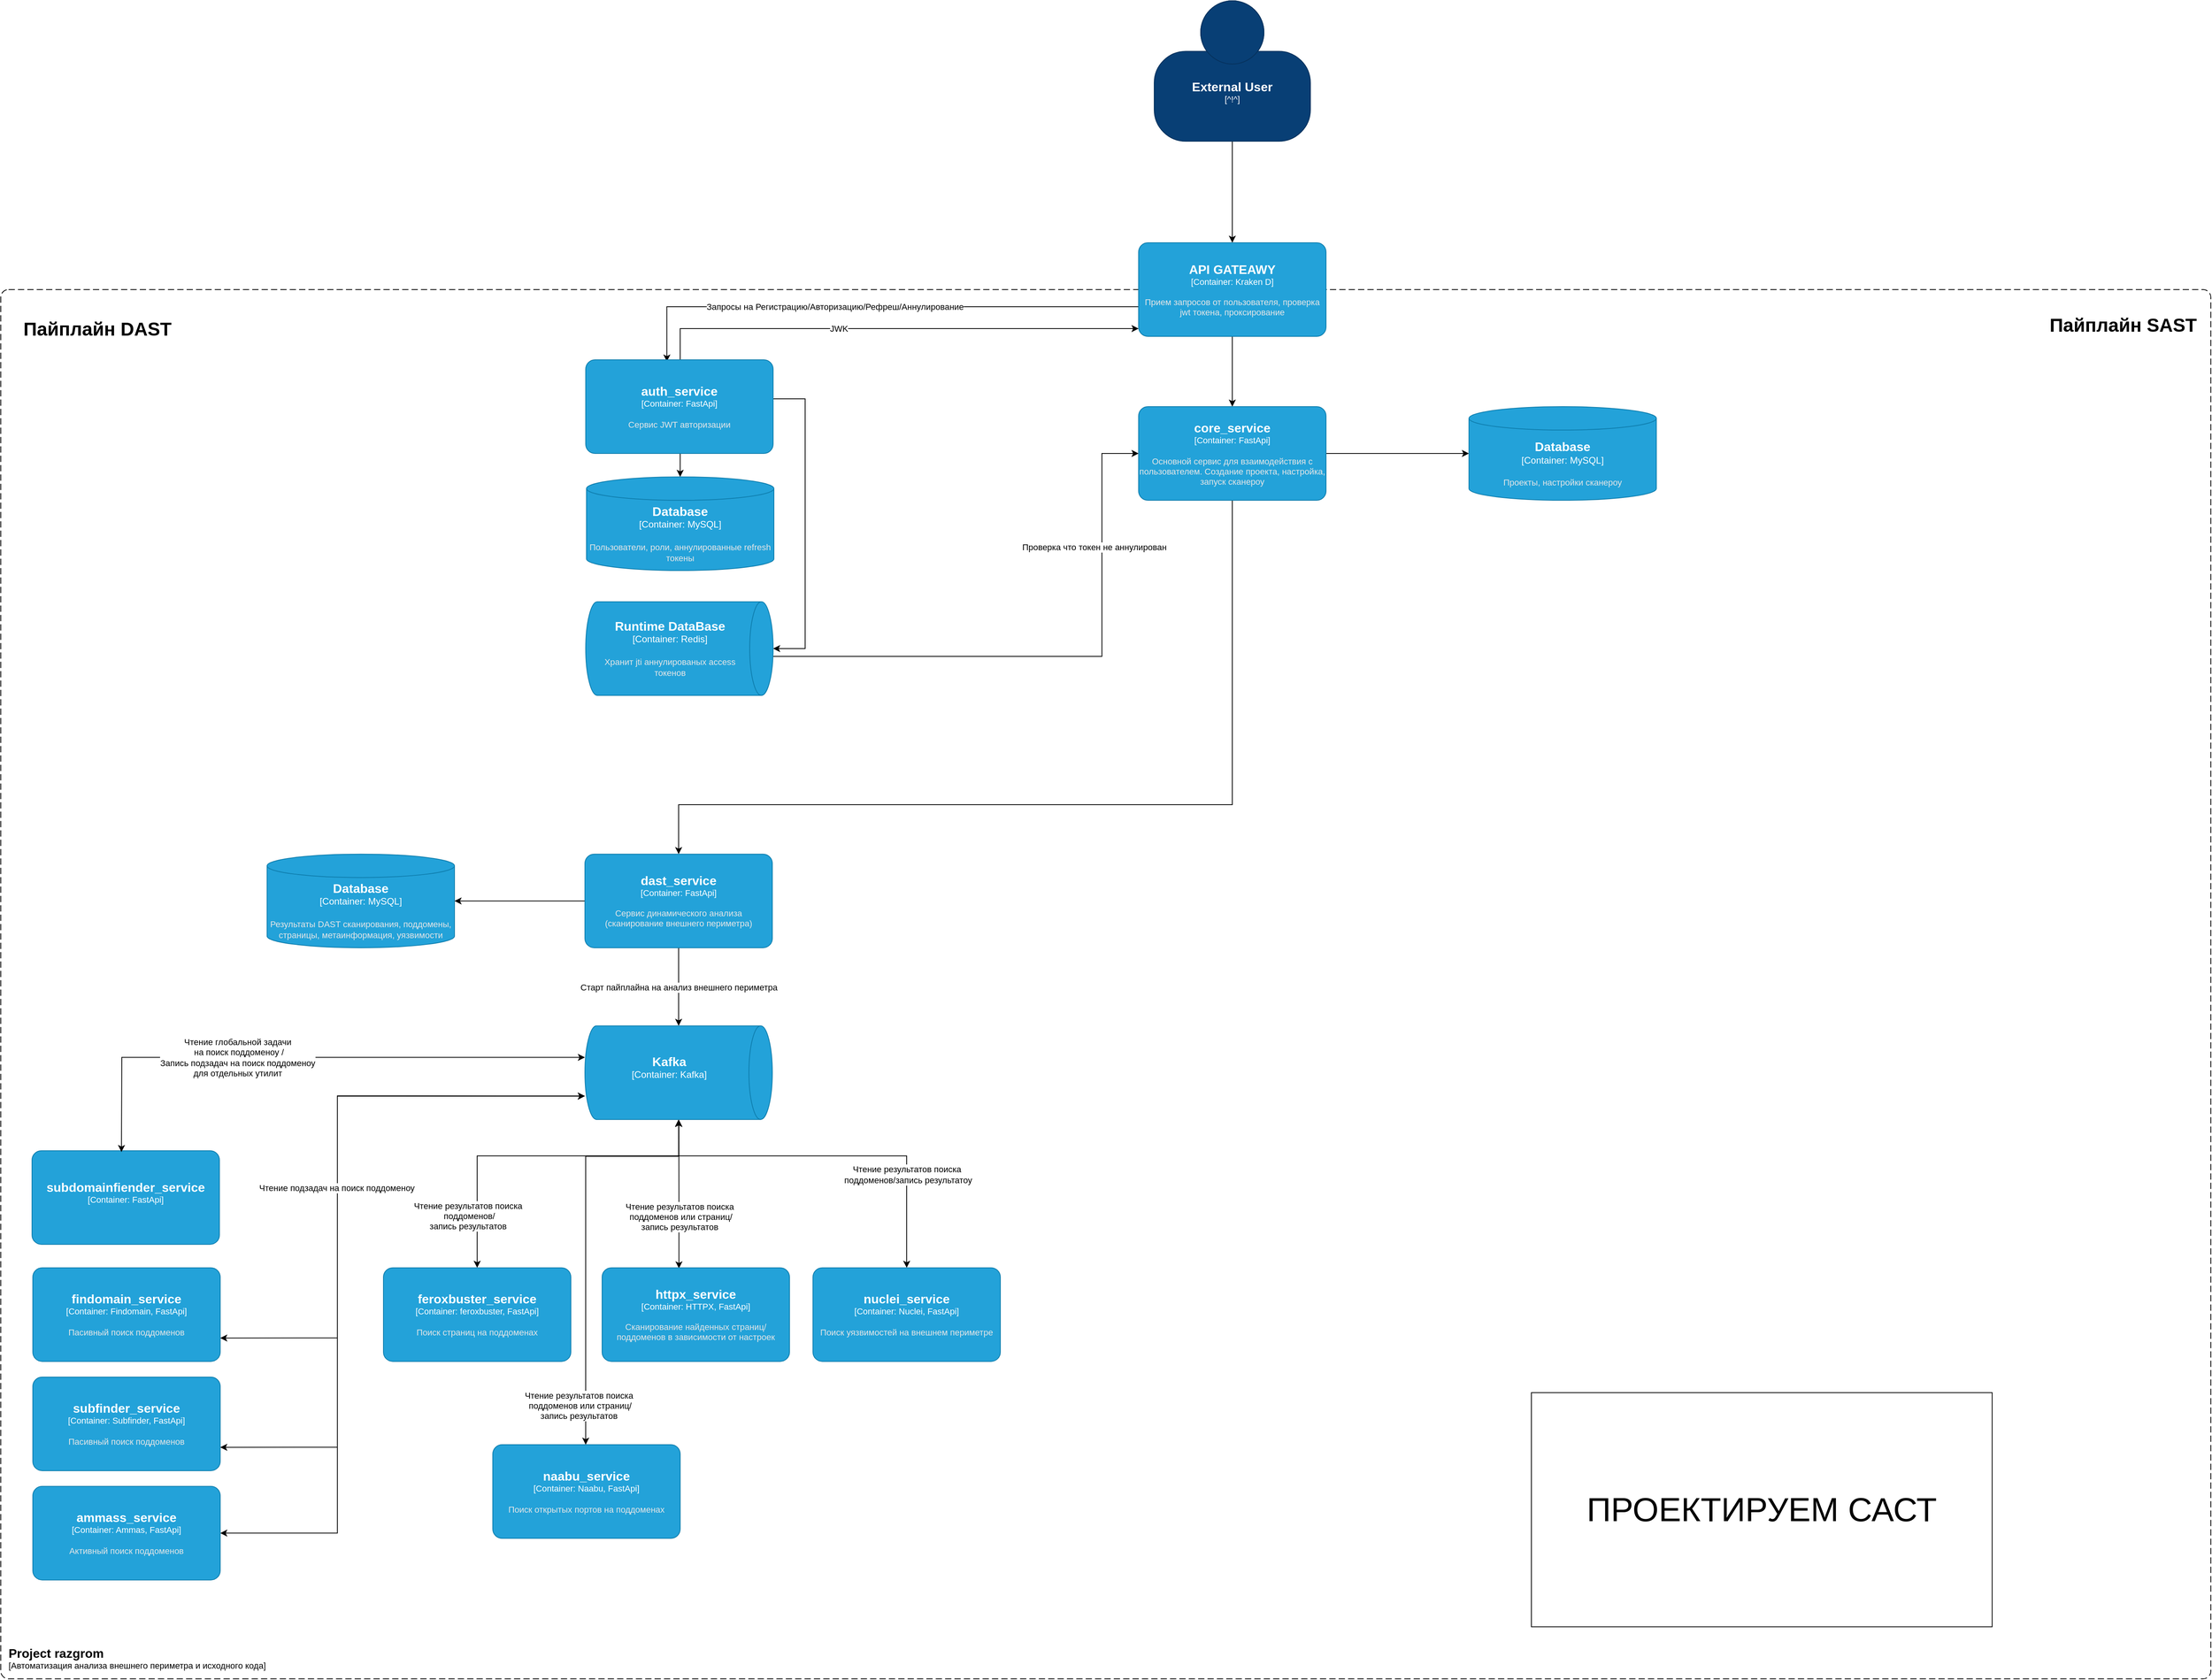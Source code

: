 <mxfile version="27.0.9">
  <diagram name="Страница — 1" id="VJYGo0bvr2aBZDEb_zej">
    <mxGraphModel dx="4912" dy="2582" grid="1" gridSize="10" guides="1" tooltips="1" connect="1" arrows="1" fold="1" page="1" pageScale="1" pageWidth="827" pageHeight="1169" math="0" shadow="0">
      <root>
        <mxCell id="0" />
        <mxCell id="1" parent="0" />
        <object placeholders="1" c4Name="Project razgrom" c4Type="SystemScopeBoundary" c4Application="Автоматизация анализа внешнего периметра и исходного кода" label="&lt;font style=&quot;font-size: 16px&quot;&gt;&lt;b&gt;&lt;div style=&quot;text-align: left&quot;&gt;%c4Name%&lt;/div&gt;&lt;/b&gt;&lt;/font&gt;&lt;div style=&quot;text-align: left&quot;&gt;[%c4Application%]&lt;/div&gt;" id="liLrsa7xYkW0UrCnSuGf-2">
          <mxCell style="rounded=1;fontSize=11;whiteSpace=wrap;html=1;dashed=1;arcSize=20;labelBackgroundColor=none;align=left;verticalAlign=bottom;labelBorderColor=none;spacingTop=0;spacing=10;dashPattern=8 4;metaEdit=1;rotatable=0;perimeter=rectanglePerimeter;noLabel=0;labelPadding=0;allowArrows=0;connectable=0;expand=0;recursiveResize=0;editable=1;pointerEvents=0;absoluteArcSize=1;points=[[0.25,0,0],[0.5,0,0],[0.75,0,0],[1,0.25,0],[1,0.5,0],[1,0.75,0],[0.75,1,0],[0.5,1,0],[0.25,1,0],[0,0.75,0],[0,0.5,0],[0,0.25,0]];" parent="1" vertex="1">
            <mxGeometry x="-2310" y="-770" width="2830" height="1780" as="geometry" />
          </mxCell>
        </object>
        <mxCell id="liLrsa7xYkW0UrCnSuGf-5" style="edgeStyle=orthogonalEdgeStyle;rounded=0;orthogonalLoop=1;jettySize=auto;html=1;entryX=0.433;entryY=0.019;entryDx=0;entryDy=0;entryPerimeter=0;exitX=-0.008;exitY=0.614;exitDx=0;exitDy=0;exitPerimeter=0;" parent="1" target="wjXx7PxpN2QqDerLvjR--19" edge="1">
          <mxGeometry relative="1" as="geometry">
            <mxPoint x="-853.03" y="-744.04" as="sourcePoint" />
            <mxPoint x="-1457.04" y="-689.88" as="targetPoint" />
            <Array as="points">
              <mxPoint x="-853" y="-748" />
              <mxPoint x="-1457" y="-748" />
            </Array>
          </mxGeometry>
        </mxCell>
        <mxCell id="liLrsa7xYkW0UrCnSuGf-9" value="Запросы на Регистрацию/Авторизацию/Рефреш/Аннулирование" style="edgeLabel;html=1;align=center;verticalAlign=middle;resizable=0;points=[];" parent="liLrsa7xYkW0UrCnSuGf-5" vertex="1" connectable="0">
          <mxGeometry x="0.158" relative="1" as="geometry">
            <mxPoint as="offset" />
          </mxGeometry>
        </mxCell>
        <mxCell id="liLrsa7xYkW0UrCnSuGf-20" style="edgeStyle=orthogonalEdgeStyle;rounded=0;orthogonalLoop=1;jettySize=auto;html=1;exitX=0.5;exitY=1;exitDx=0;exitDy=0;exitPerimeter=0;" parent="1" source="wjXx7PxpN2QqDerLvjR--19" edge="1">
          <mxGeometry relative="1" as="geometry">
            <mxPoint x="-1440.043" y="-530" as="targetPoint" />
            <Array as="points" />
            <mxPoint x="-1440.0" y="-570" as="sourcePoint" />
          </mxGeometry>
        </mxCell>
        <mxCell id="liLrsa7xYkW0UrCnSuGf-21" style="edgeStyle=orthogonalEdgeStyle;rounded=0;orthogonalLoop=1;jettySize=auto;html=1;exitX=1;exitY=0.5;exitDx=0;exitDy=0;exitPerimeter=0;" parent="1" source="wjXx7PxpN2QqDerLvjR--19" target="liLrsa7xYkW0UrCnSuGf-19" edge="1">
          <mxGeometry relative="1" as="geometry">
            <Array as="points">
              <mxPoint x="-1280" y="-630" />
              <mxPoint x="-1280" y="-310" />
            </Array>
            <mxPoint x="-1320" y="-630" as="sourcePoint" />
          </mxGeometry>
        </mxCell>
        <mxCell id="liLrsa7xYkW0UrCnSuGf-7" style="edgeStyle=orthogonalEdgeStyle;rounded=0;orthogonalLoop=1;jettySize=auto;html=1;entryX=0.5;entryY=0;entryDx=0;entryDy=0;entryPerimeter=0;" parent="1" source="liLrsa7xYkW0UrCnSuGf-6" target="liLrsa7xYkW0UrCnSuGf-15" edge="1">
          <mxGeometry relative="1" as="geometry">
            <mxPoint x="-733.0" y="-839.807" as="targetPoint" />
            <Array as="points" />
          </mxGeometry>
        </mxCell>
        <object placeholders="1" c4Name="External User" c4Type="^!^" c4Description="" label="&lt;font style=&quot;font-size: 16px&quot;&gt;&lt;b&gt;%c4Name%&lt;/b&gt;&lt;/font&gt;&lt;div&gt;[%c4Type%]&lt;/div&gt;&lt;br&gt;&lt;div&gt;&lt;font style=&quot;font-size: 11px&quot;&gt;&lt;font color=&quot;#cccccc&quot;&gt;%c4Description%&lt;/font&gt;&lt;/div&gt;" id="liLrsa7xYkW0UrCnSuGf-6">
          <mxCell style="html=1;fontSize=11;dashed=0;whiteSpace=wrap;fillColor=#083F75;strokeColor=#06315C;fontColor=#ffffff;shape=mxgraph.c4.person2;align=center;metaEdit=1;points=[[0.5,0,0],[1,0.5,0],[1,0.75,0],[0.75,1,0],[0.5,1,0],[0.25,1,0],[0,0.75,0],[0,0.5,0]];resizable=0;" parent="1" vertex="1">
            <mxGeometry x="-833" y="-1140" width="200" height="180" as="geometry" />
          </mxCell>
        </object>
        <mxCell id="liLrsa7xYkW0UrCnSuGf-24" style="edgeStyle=orthogonalEdgeStyle;rounded=0;orthogonalLoop=1;jettySize=auto;html=1;" parent="1" source="liLrsa7xYkW0UrCnSuGf-15" target="liLrsa7xYkW0UrCnSuGf-23" edge="1">
          <mxGeometry relative="1" as="geometry" />
        </mxCell>
        <object placeholders="1" c4Name="API GATEAWY" c4Type="Container" c4Technology="Kraken D" c4Description="Прием запросов от пользователя, проверка jwt токена, проксирование " label="&lt;font style=&quot;font-size: 16px&quot;&gt;&lt;b&gt;%c4Name%&lt;/b&gt;&lt;/font&gt;&lt;div&gt;[%c4Type%: %c4Technology%]&lt;/div&gt;&lt;br&gt;&lt;div&gt;&lt;font style=&quot;font-size: 11px&quot;&gt;&lt;font color=&quot;#E6E6E6&quot;&gt;%c4Description%&lt;/font&gt;&lt;/div&gt;" id="liLrsa7xYkW0UrCnSuGf-15">
          <mxCell style="rounded=1;whiteSpace=wrap;html=1;fontSize=11;labelBackgroundColor=none;fillColor=#23A2D9;fontColor=#ffffff;align=center;arcSize=10;strokeColor=#0E7DAD;metaEdit=1;resizable=0;points=[[0.25,0,0],[0.5,0,0],[0.75,0,0],[1,0.25,0],[1,0.5,0],[1,0.75,0],[0.75,1,0],[0.5,1,0],[0.25,1,0],[0,0.75,0],[0,0.5,0],[0,0.25,0]];" parent="1" vertex="1">
            <mxGeometry x="-853" y="-830" width="240" height="120" as="geometry" />
          </mxCell>
        </object>
        <mxCell id="liLrsa7xYkW0UrCnSuGf-16" style="edgeStyle=orthogonalEdgeStyle;rounded=0;orthogonalLoop=1;jettySize=auto;html=1;exitX=0.5;exitY=0;exitDx=0;exitDy=0;exitPerimeter=0;" parent="1" source="wjXx7PxpN2QqDerLvjR--19" target="liLrsa7xYkW0UrCnSuGf-15" edge="1">
          <mxGeometry relative="1" as="geometry">
            <mxPoint x="-1440.274" y="-690" as="sourcePoint" />
            <mxPoint x="-853.0" y="-731.12" as="targetPoint" />
            <Array as="points">
              <mxPoint x="-1440" y="-720" />
            </Array>
          </mxGeometry>
        </mxCell>
        <mxCell id="liLrsa7xYkW0UrCnSuGf-17" value="JWK" style="edgeLabel;html=1;align=center;verticalAlign=middle;resizable=0;points=[];" parent="liLrsa7xYkW0UrCnSuGf-16" vertex="1" connectable="0">
          <mxGeometry x="-0.225" relative="1" as="geometry">
            <mxPoint as="offset" />
          </mxGeometry>
        </mxCell>
        <mxCell id="liLrsa7xYkW0UrCnSuGf-31" style="edgeStyle=orthogonalEdgeStyle;rounded=0;orthogonalLoop=1;jettySize=auto;html=1;" parent="1" source="liLrsa7xYkW0UrCnSuGf-19" target="liLrsa7xYkW0UrCnSuGf-23" edge="1">
          <mxGeometry relative="1" as="geometry">
            <Array as="points">
              <mxPoint x="-900" y="-300" />
              <mxPoint x="-900" y="-560" />
            </Array>
          </mxGeometry>
        </mxCell>
        <mxCell id="liLrsa7xYkW0UrCnSuGf-32" value="Проверка что токен не аннулирован" style="edgeLabel;html=1;align=center;verticalAlign=middle;resizable=0;points=[];" parent="liLrsa7xYkW0UrCnSuGf-31" vertex="1" connectable="0">
          <mxGeometry x="-0.04" y="-1" relative="1" as="geometry">
            <mxPoint x="61" y="-141" as="offset" />
          </mxGeometry>
        </mxCell>
        <object placeholders="1" c4Name="Runtime DataBase" c4Type="Container" c4Technology="Redis" c4Description="Хранит jti аннулированых access токенов" label="&lt;font style=&quot;font-size: 16px&quot;&gt;&lt;b&gt;%c4Name%&lt;/b&gt;&lt;/font&gt;&lt;div&gt;[%c4Type%:&amp;nbsp;%c4Technology%]&lt;/div&gt;&lt;br&gt;&lt;div&gt;&lt;font style=&quot;font-size: 11px&quot;&gt;&lt;font color=&quot;#E6E6E6&quot;&gt;%c4Description%&lt;/font&gt;&lt;/div&gt;" id="liLrsa7xYkW0UrCnSuGf-19">
          <mxCell style="shape=cylinder3;size=15;direction=south;whiteSpace=wrap;html=1;boundedLbl=1;rounded=0;labelBackgroundColor=none;fillColor=#23A2D9;fontSize=12;fontColor=#ffffff;align=center;strokeColor=#0E7DAD;metaEdit=1;points=[[0.5,0,0],[1,0.25,0],[1,0.5,0],[1,0.75,0],[0.5,1,0],[0,0.75,0],[0,0.5,0],[0,0.25,0]];resizable=0;" parent="1" vertex="1">
            <mxGeometry x="-1561" y="-370" width="240" height="120" as="geometry" />
          </mxCell>
        </object>
        <mxCell id="liLrsa7xYkW0UrCnSuGf-30" style="edgeStyle=orthogonalEdgeStyle;rounded=0;orthogonalLoop=1;jettySize=auto;html=1;" parent="1" source="liLrsa7xYkW0UrCnSuGf-23" target="liLrsa7xYkW0UrCnSuGf-28" edge="1">
          <mxGeometry relative="1" as="geometry">
            <Array as="points">
              <mxPoint x="-733" y="-110" />
              <mxPoint x="-1442" y="-110" />
            </Array>
          </mxGeometry>
        </mxCell>
        <mxCell id="liLrsa7xYkW0UrCnSuGf-55" style="edgeStyle=orthogonalEdgeStyle;rounded=0;orthogonalLoop=1;jettySize=auto;html=1;" parent="1" source="liLrsa7xYkW0UrCnSuGf-23" target="liLrsa7xYkW0UrCnSuGf-54" edge="1">
          <mxGeometry relative="1" as="geometry" />
        </mxCell>
        <object placeholders="1" c4Name="core_service" c4Type="Container" c4Technology="FastApi" c4Description="Основной сервис для взаимодействия с пользователем. Создание проекта, настройка, запуск сканероу" label="&lt;font style=&quot;font-size: 16px&quot;&gt;&lt;b&gt;%c4Name%&lt;/b&gt;&lt;/font&gt;&lt;div&gt;[%c4Type%: %c4Technology%]&lt;/div&gt;&lt;br&gt;&lt;div&gt;&lt;font style=&quot;font-size: 11px&quot;&gt;&lt;font color=&quot;#E6E6E6&quot;&gt;%c4Description%&lt;/font&gt;&lt;/div&gt;" id="liLrsa7xYkW0UrCnSuGf-23">
          <mxCell style="rounded=1;whiteSpace=wrap;html=1;fontSize=11;labelBackgroundColor=none;fillColor=#23A2D9;fontColor=#ffffff;align=center;arcSize=10;strokeColor=#0E7DAD;metaEdit=1;resizable=0;points=[[0.25,0,0],[0.5,0,0],[0.75,0,0],[1,0.25,0],[1,0.5,0],[1,0.75,0],[0.75,1,0],[0.5,1,0],[0.25,1,0],[0,0.75,0],[0,0.5,0],[0,0.25,0]];" parent="1" vertex="1">
            <mxGeometry x="-853" y="-620" width="240" height="120" as="geometry" />
          </mxCell>
        </object>
        <mxCell id="liLrsa7xYkW0UrCnSuGf-36" style="edgeStyle=orthogonalEdgeStyle;rounded=0;orthogonalLoop=1;jettySize=auto;html=1;" parent="1" source="liLrsa7xYkW0UrCnSuGf-28" target="liLrsa7xYkW0UrCnSuGf-35" edge="1">
          <mxGeometry relative="1" as="geometry" />
        </mxCell>
        <mxCell id="liLrsa7xYkW0UrCnSuGf-37" value="Старт пайплайна на анализ внешнего периметра" style="edgeLabel;html=1;align=center;verticalAlign=middle;resizable=0;points=[];" parent="liLrsa7xYkW0UrCnSuGf-36" vertex="1" connectable="0">
          <mxGeometry x="-0.043" relative="1" as="geometry">
            <mxPoint y="2" as="offset" />
          </mxGeometry>
        </mxCell>
        <mxCell id="wjXx7PxpN2QqDerLvjR--22" style="edgeStyle=orthogonalEdgeStyle;rounded=0;orthogonalLoop=1;jettySize=auto;html=1;" parent="1" source="liLrsa7xYkW0UrCnSuGf-28" target="wjXx7PxpN2QqDerLvjR--21" edge="1">
          <mxGeometry relative="1" as="geometry" />
        </mxCell>
        <object placeholders="1" c4Name="dast_service" c4Type="Container" c4Technology="FastApi" c4Description="Сервис динамического анализа (сканирование внешнего периметра)" label="&lt;font style=&quot;font-size: 16px&quot;&gt;&lt;b&gt;%c4Name%&lt;/b&gt;&lt;/font&gt;&lt;div&gt;[%c4Type%: %c4Technology%]&lt;/div&gt;&lt;br&gt;&lt;div&gt;&lt;font style=&quot;font-size: 11px&quot;&gt;&lt;font color=&quot;#E6E6E6&quot;&gt;%c4Description%&lt;/font&gt;&lt;/div&gt;" id="liLrsa7xYkW0UrCnSuGf-28">
          <mxCell style="rounded=1;whiteSpace=wrap;html=1;fontSize=11;labelBackgroundColor=none;fillColor=#23A2D9;fontColor=#ffffff;align=center;arcSize=10;strokeColor=#0E7DAD;metaEdit=1;resizable=0;points=[[0.25,0,0],[0.5,0,0],[0.75,0,0],[1,0.25,0],[1,0.5,0],[1,0.75,0],[0.75,1,0],[0.5,1,0],[0.25,1,0],[0,0.75,0],[0,0.5,0],[0,0.25,0]];" parent="1" vertex="1">
            <mxGeometry x="-1562" y="-46.67" width="240" height="120" as="geometry" />
          </mxCell>
        </object>
        <object placeholders="1" c4Name="subdomainfiender_service" c4Type="Container" c4Technology="FastApi" c4Description="" label="&lt;font style=&quot;font-size: 16px&quot;&gt;&lt;b&gt;%c4Name%&lt;/b&gt;&lt;/font&gt;&lt;div&gt;[%c4Type%: %c4Technology%]&lt;/div&gt;&lt;br&gt;&lt;div&gt;&lt;font style=&quot;font-size: 11px&quot;&gt;&lt;font color=&quot;#E6E6E6&quot;&gt;%c4Description%&lt;/font&gt;&lt;/div&gt;" id="liLrsa7xYkW0UrCnSuGf-33">
          <mxCell style="rounded=1;whiteSpace=wrap;html=1;fontSize=11;labelBackgroundColor=none;fillColor=#23A2D9;fontColor=#ffffff;align=center;arcSize=10;strokeColor=#0E7DAD;metaEdit=1;resizable=0;points=[[0.25,0,0],[0.5,0,0],[0.75,0,0],[1,0.25,0],[1,0.5,0],[1,0.75,0],[0.75,1,0],[0.5,1,0],[0.25,1,0],[0,0.75,0],[0,0.5,0],[0,0.25,0]];" parent="1" vertex="1">
            <mxGeometry x="-2270" y="333.33" width="240" height="120" as="geometry" />
          </mxCell>
        </object>
        <mxCell id="wjXx7PxpN2QqDerLvjR--9" style="edgeStyle=orthogonalEdgeStyle;rounded=0;orthogonalLoop=1;jettySize=auto;html=1;startArrow=classic;startFill=1;" parent="1" source="liLrsa7xYkW0UrCnSuGf-35" target="wjXx7PxpN2QqDerLvjR--8" edge="1">
          <mxGeometry relative="1" as="geometry">
            <Array as="points">
              <mxPoint x="-1442" y="340" />
              <mxPoint x="-1700" y="340" />
            </Array>
          </mxGeometry>
        </mxCell>
        <mxCell id="wjXx7PxpN2QqDerLvjR--10" value="Чтение результатов поиска&lt;div&gt;&amp;nbsp;поддоменов/&lt;div&gt;запись результатов&lt;/div&gt;&lt;/div&gt;" style="edgeLabel;html=1;align=center;verticalAlign=middle;resizable=0;points=[];" parent="wjXx7PxpN2QqDerLvjR--9" vertex="1" connectable="0">
          <mxGeometry x="-0.044" y="1" relative="1" as="geometry">
            <mxPoint x="-103" y="76" as="offset" />
          </mxGeometry>
        </mxCell>
        <mxCell id="shtA7FutvXdEPw6fK50M-2" style="edgeStyle=orthogonalEdgeStyle;rounded=0;orthogonalLoop=1;jettySize=auto;html=1;startArrow=classic;startFill=1;exitX=1;exitY=0.5;exitDx=0;exitDy=0;exitPerimeter=0;" parent="1" source="liLrsa7xYkW0UrCnSuGf-35" target="shtA7FutvXdEPw6fK50M-1" edge="1">
          <mxGeometry relative="1" as="geometry">
            <Array as="points">
              <mxPoint x="-1442" y="340" />
              <mxPoint x="-1150" y="340" />
            </Array>
          </mxGeometry>
        </mxCell>
        <mxCell id="shtA7FutvXdEPw6fK50M-3" value="Чтение результатов поиска&lt;br&gt;&lt;span style=&quot;background-color: light-dark(#ffffff, var(--ge-dark-color, #121212)); color: light-dark(rgb(0, 0, 0), rgb(255, 255, 255));&quot;&gt;&amp;nbsp;поддоменов&lt;/span&gt;/запись результатоу" style="edgeLabel;html=1;align=center;verticalAlign=middle;resizable=0;points=[];" parent="shtA7FutvXdEPw6fK50M-2" vertex="1" connectable="0">
          <mxGeometry x="0.504" relative="1" as="geometry">
            <mxPoint as="offset" />
          </mxGeometry>
        </mxCell>
        <object placeholders="1" c4Name="Kafka " c4Type="Container" c4Technology="Kafka" c4Description="" label="&lt;font style=&quot;font-size: 16px&quot;&gt;&lt;b&gt;%c4Name%&lt;/b&gt;&lt;/font&gt;&lt;div&gt;[%c4Type%:&amp;nbsp;%c4Technology%]&lt;/div&gt;&lt;br&gt;&lt;div&gt;&lt;font style=&quot;font-size: 11px&quot;&gt;&lt;font color=&quot;#E6E6E6&quot;&gt;%c4Description%&lt;/font&gt;&lt;/div&gt;" id="liLrsa7xYkW0UrCnSuGf-35">
          <mxCell style="shape=cylinder3;size=15;direction=south;whiteSpace=wrap;html=1;boundedLbl=1;rounded=0;labelBackgroundColor=none;fillColor=#23A2D9;fontSize=12;fontColor=#ffffff;align=center;strokeColor=#0E7DAD;metaEdit=1;points=[[0.5,0,0],[1,0.25,0],[1,0.5,0],[1,0.75,0],[0.5,1,0],[0,0.75,0],[0,0.5,0],[0,0.25,0]];resizable=0;" parent="1" vertex="1">
            <mxGeometry x="-1562" y="173.33" width="240" height="120" as="geometry" />
          </mxCell>
        </object>
        <mxCell id="liLrsa7xYkW0UrCnSuGf-38" style="edgeStyle=orthogonalEdgeStyle;rounded=0;orthogonalLoop=1;jettySize=auto;html=1;entryX=0.337;entryY=0.993;entryDx=0;entryDy=0;entryPerimeter=0;startArrow=classic;startFill=1;exitX=0.477;exitY=0.014;exitDx=0;exitDy=0;exitPerimeter=0;" parent="1" source="liLrsa7xYkW0UrCnSuGf-33" edge="1">
          <mxGeometry relative="1" as="geometry">
            <Array as="points">
              <mxPoint x="-2155" y="333" />
              <mxPoint x="-2155" y="333" />
              <mxPoint x="-2155" y="214" />
            </Array>
            <mxPoint x="-2149" y="333.33" as="sourcePoint" />
            <mxPoint x="-1562" y="213.77" as="targetPoint" />
          </mxGeometry>
        </mxCell>
        <mxCell id="liLrsa7xYkW0UrCnSuGf-39" value="Чтение глобальной задачи&lt;div&gt;&amp;nbsp;на поиск поддоменоу /&lt;/div&gt;&lt;div&gt;Запись подзадач на поиск поддоменоу&lt;div&gt;для отдельных утилит&lt;/div&gt;&lt;/div&gt;" style="edgeLabel;html=1;align=center;verticalAlign=middle;resizable=0;points=[];" parent="liLrsa7xYkW0UrCnSuGf-38" vertex="1" connectable="0">
          <mxGeometry x="-0.415" y="1" relative="1" as="geometry">
            <mxPoint x="60" y="1" as="offset" />
          </mxGeometry>
        </mxCell>
        <mxCell id="liLrsa7xYkW0UrCnSuGf-43" style="edgeStyle=orthogonalEdgeStyle;rounded=0;orthogonalLoop=1;jettySize=auto;html=1;startArrow=classic;startFill=1;" parent="1" source="liLrsa7xYkW0UrCnSuGf-52" target="liLrsa7xYkW0UrCnSuGf-35" edge="1">
          <mxGeometry relative="1" as="geometry">
            <mxPoint x="-2029" y="613.373" as="sourcePoint" />
            <Array as="points">
              <mxPoint x="-1879" y="823.33" />
              <mxPoint x="-1879" y="263.33" />
            </Array>
          </mxGeometry>
        </mxCell>
        <object placeholders="1" c4Name="findomain_service" c4Type="Container" c4Technology="Findomain, FastApi" c4Description="Пасивный поиск поддоменов" label="&lt;font style=&quot;font-size: 16px&quot;&gt;&lt;b&gt;%c4Name%&lt;/b&gt;&lt;/font&gt;&lt;div&gt;[%c4Type%: %c4Technology%]&lt;/div&gt;&lt;br&gt;&lt;div&gt;&lt;font style=&quot;font-size: 11px&quot;&gt;&lt;font color=&quot;#E6E6E6&quot;&gt;%c4Description%&lt;/font&gt;&lt;/div&gt;" id="liLrsa7xYkW0UrCnSuGf-42">
          <mxCell style="rounded=1;whiteSpace=wrap;html=1;fontSize=11;labelBackgroundColor=none;fillColor=#23A2D9;fontColor=#ffffff;align=center;arcSize=10;strokeColor=#0E7DAD;metaEdit=1;resizable=0;points=[[0.25,0,0],[0.5,0,0],[0.75,0,0],[1,0.25,0],[1,0.5,0],[1,0.75,0],[0.75,1,0],[0.5,1,0],[0.25,1,0],[0,0.75,0],[0,0.5,0],[0,0.25,0]];" parent="1" vertex="1">
            <mxGeometry x="-2269" y="483.33" width="240" height="120" as="geometry" />
          </mxCell>
        </object>
        <object placeholders="1" c4Name="ammass_service" c4Type="Container" c4Technology="Ammas, FastApi" c4Description="Активный поиск поддоменов" label="&lt;font style=&quot;font-size: 16px&quot;&gt;&lt;b&gt;%c4Name%&lt;/b&gt;&lt;/font&gt;&lt;div&gt;[%c4Type%: %c4Technology%]&lt;/div&gt;&lt;br&gt;&lt;div&gt;&lt;font style=&quot;font-size: 11px&quot;&gt;&lt;font color=&quot;#E6E6E6&quot;&gt;%c4Description%&lt;/font&gt;&lt;/div&gt;" id="liLrsa7xYkW0UrCnSuGf-52">
          <mxCell style="rounded=1;whiteSpace=wrap;html=1;fontSize=11;labelBackgroundColor=none;fillColor=#23A2D9;fontColor=#ffffff;align=center;arcSize=10;strokeColor=#0E7DAD;metaEdit=1;resizable=0;points=[[0.25,0,0],[0.5,0,0],[0.75,0,0],[1,0.25,0],[1,0.5,0],[1,0.75,0],[0.75,1,0],[0.5,1,0],[0.25,1,0],[0,0.75,0],[0,0.5,0],[0,0.25,0]];" parent="1" vertex="1">
            <mxGeometry x="-2269" y="763.33" width="240" height="120" as="geometry" />
          </mxCell>
        </object>
        <object placeholders="1" c4Name="Database" c4Type="Container" c4Technology="MySQL" c4Description="Проекты, настройки сканероу" label="&lt;font style=&quot;font-size: 16px&quot;&gt;&lt;b&gt;%c4Name%&lt;/b&gt;&lt;/font&gt;&lt;div&gt;[%c4Type%:&amp;nbsp;%c4Technology%]&lt;/div&gt;&lt;br&gt;&lt;div&gt;&lt;font style=&quot;font-size: 11px&quot;&gt;&lt;font color=&quot;#E6E6E6&quot;&gt;%c4Description%&lt;/font&gt;&lt;/div&gt;" id="liLrsa7xYkW0UrCnSuGf-54">
          <mxCell style="shape=cylinder3;size=15;whiteSpace=wrap;html=1;boundedLbl=1;rounded=0;labelBackgroundColor=none;fillColor=#23A2D9;fontSize=12;fontColor=#ffffff;align=center;strokeColor=#0E7DAD;metaEdit=1;points=[[0.5,0,0],[1,0.25,0],[1,0.5,0],[1,0.75,0],[0.5,1,0],[0,0.75,0],[0,0.5,0],[0,0.25,0]];resizable=0;" parent="1" vertex="1">
            <mxGeometry x="-430" y="-620" width="240" height="120" as="geometry" />
          </mxCell>
        </object>
        <object placeholders="1" c4Name="Database" c4Type="Container" c4Technology="MySQL" c4Description="Пользователи, роли, аннулированные refresh токены" label="&lt;font style=&quot;font-size: 16px&quot;&gt;&lt;b&gt;%c4Name%&lt;/b&gt;&lt;/font&gt;&lt;div&gt;[%c4Type%:&amp;nbsp;%c4Technology%]&lt;/div&gt;&lt;br&gt;&lt;div&gt;&lt;font style=&quot;font-size: 11px&quot;&gt;&lt;font color=&quot;#E6E6E6&quot;&gt;%c4Description%&lt;/font&gt;&lt;/div&gt;" id="liLrsa7xYkW0UrCnSuGf-57">
          <mxCell style="shape=cylinder3;size=15;whiteSpace=wrap;html=1;boundedLbl=1;rounded=0;labelBackgroundColor=none;fillColor=#23A2D9;fontSize=12;fontColor=#ffffff;align=center;strokeColor=#0E7DAD;metaEdit=1;points=[[0.5,0,0],[1,0.25,0],[1,0.5,0],[1,0.75,0],[0.5,1,0],[0,0.75,0],[0,0.5,0],[0,0.25,0]];resizable=0;" parent="1" vertex="1">
            <mxGeometry x="-1560" y="-530" width="240" height="120" as="geometry" />
          </mxCell>
        </object>
        <mxCell id="liLrsa7xYkW0UrCnSuGf-60" value="&lt;h1 style=&quot;margin-top: 0px;&quot;&gt;Пайплайн SAST&lt;/h1&gt;" style="text;html=1;whiteSpace=wrap;overflow=hidden;rounded=0;align=right;" parent="1" vertex="1">
          <mxGeometry x="-180" y="-745" width="684" height="120" as="geometry" />
        </mxCell>
        <mxCell id="wjXx7PxpN2QqDerLvjR--1" value="" style="edgeStyle=orthogonalEdgeStyle;rounded=0;orthogonalLoop=1;jettySize=auto;html=1;startArrow=classic;startFill=1;" parent="1" target="liLrsa7xYkW0UrCnSuGf-53" edge="1">
          <mxGeometry relative="1" as="geometry">
            <Array as="points">
              <mxPoint x="-2169" y="693.33" />
              <mxPoint x="-1919" y="693.33" />
            </Array>
            <mxPoint x="-2059" y="693.33" as="sourcePoint" />
            <mxPoint x="-1919" y="73.33" as="targetPoint" />
          </mxGeometry>
        </mxCell>
        <object placeholders="1" c4Name="subfinder_service" c4Type="Container" c4Technology="Subfinder, FastApi" c4Description="Пасивный поиск поддоменов" label="&lt;font style=&quot;font-size: 16px&quot;&gt;&lt;b&gt;%c4Name%&lt;/b&gt;&lt;/font&gt;&lt;div&gt;[%c4Type%: %c4Technology%]&lt;/div&gt;&lt;br&gt;&lt;div&gt;&lt;font style=&quot;font-size: 11px&quot;&gt;&lt;font color=&quot;#E6E6E6&quot;&gt;%c4Description%&lt;/font&gt;&lt;/div&gt;" id="liLrsa7xYkW0UrCnSuGf-53">
          <mxCell style="rounded=1;whiteSpace=wrap;html=1;fontSize=11;labelBackgroundColor=none;fillColor=#23A2D9;fontColor=#ffffff;align=center;arcSize=10;strokeColor=#0E7DAD;metaEdit=1;resizable=0;points=[[0.25,0,0],[0.5,0,0],[0.75,0,0],[1,0.25,0],[1,0.5,0],[1,0.75,0],[0.75,1,0],[0.5,1,0],[0.25,1,0],[0,0.75,0],[0,0.5,0],[0,0.25,0]];" parent="1" vertex="1">
            <mxGeometry x="-2269" y="623.33" width="240" height="120" as="geometry" />
          </mxCell>
        </object>
        <mxCell id="wjXx7PxpN2QqDerLvjR--4" value="&lt;h1 style=&quot;margin-top: 0px;&quot;&gt;Пайплайн DAST&amp;nbsp;&lt;/h1&gt;" style="text;html=1;whiteSpace=wrap;overflow=hidden;rounded=0;" parent="1" vertex="1">
          <mxGeometry x="-2283" y="-740" width="623" height="110" as="geometry" />
        </mxCell>
        <mxCell id="wjXx7PxpN2QqDerLvjR--5" style="edgeStyle=orthogonalEdgeStyle;rounded=0;orthogonalLoop=1;jettySize=auto;html=1;entryX=0.5;entryY=1;entryDx=0;entryDy=0;entryPerimeter=0;startArrow=classic;startFill=1;" parent="1" edge="1">
          <mxGeometry relative="1" as="geometry">
            <mxPoint x="-2029" y="713.33" as="sourcePoint" />
            <mxPoint x="-1562.0" y="263.33" as="targetPoint" />
            <Array as="points">
              <mxPoint x="-1879" y="713.33" />
              <mxPoint x="-1879" y="263.33" />
            </Array>
          </mxGeometry>
        </mxCell>
        <mxCell id="wjXx7PxpN2QqDerLvjR--6" style="edgeStyle=orthogonalEdgeStyle;rounded=0;orthogonalLoop=1;jettySize=auto;html=1;entryX=0.5;entryY=1;entryDx=0;entryDy=0;entryPerimeter=0;startArrow=classic;startFill=1;" parent="1" edge="1">
          <mxGeometry relative="1" as="geometry">
            <mxPoint x="-2029" y="573.33" as="sourcePoint" />
            <mxPoint x="-1562.0" y="263.33" as="targetPoint" />
            <Array as="points">
              <mxPoint x="-1879" y="573.33" />
              <mxPoint x="-1879" y="263.33" />
            </Array>
          </mxGeometry>
        </mxCell>
        <mxCell id="wjXx7PxpN2QqDerLvjR--7" value="Чтение подзадач на поиск поддоменоу" style="edgeLabel;html=1;align=center;verticalAlign=middle;resizable=0;points=[];" parent="wjXx7PxpN2QqDerLvjR--6" vertex="1" connectable="0">
          <mxGeometry x="0.174" y="1" relative="1" as="geometry">
            <mxPoint y="113" as="offset" />
          </mxGeometry>
        </mxCell>
        <object placeholders="1" c4Name="feroxbuster_service" c4Type="Container" c4Technology="feroxbuster, FastApi" c4Description="Поиск страниц на поддоменах" label="&lt;font style=&quot;font-size: 16px&quot;&gt;&lt;b&gt;%c4Name%&lt;/b&gt;&lt;/font&gt;&lt;div&gt;[%c4Type%: %c4Technology%]&lt;/div&gt;&lt;br&gt;&lt;div&gt;&lt;font style=&quot;font-size: 11px&quot;&gt;&lt;font color=&quot;#E6E6E6&quot;&gt;%c4Description%&lt;/font&gt;&lt;/div&gt;" id="wjXx7PxpN2QqDerLvjR--8">
          <mxCell style="rounded=1;whiteSpace=wrap;html=1;fontSize=11;labelBackgroundColor=none;fillColor=#23A2D9;fontColor=#ffffff;align=center;arcSize=10;strokeColor=#0E7DAD;metaEdit=1;resizable=0;points=[[0.25,0,0],[0.5,0,0],[0.75,0,0],[1,0.25,0],[1,0.5,0],[1,0.75,0],[0.75,1,0],[0.5,1,0],[0.25,1,0],[0,0.75,0],[0,0.5,0],[0,0.25,0]];" parent="1" vertex="1">
            <mxGeometry x="-1820" y="483.33" width="240" height="120" as="geometry" />
          </mxCell>
        </object>
        <mxCell id="wjXx7PxpN2QqDerLvjR--14" style="edgeStyle=orthogonalEdgeStyle;rounded=0;orthogonalLoop=1;jettySize=auto;html=1;startArrow=classic;startFill=1;entryX=1.012;entryY=0.499;entryDx=0;entryDy=0;entryPerimeter=0;exitX=0.41;exitY=0.007;exitDx=0;exitDy=0;exitPerimeter=0;" parent="1" source="wjXx7PxpN2QqDerLvjR--11" edge="1">
          <mxGeometry relative="1" as="geometry">
            <Array as="points" />
            <mxPoint x="-1395.36" y="511.04" as="sourcePoint" />
            <mxPoint x="-1441.76" y="293.77" as="targetPoint" />
          </mxGeometry>
        </mxCell>
        <mxCell id="wjXx7PxpN2QqDerLvjR--16" value="Чтение результатов поиска&lt;div&gt;&amp;nbsp;поддоменов или страниц/&lt;div&gt;запись результатов&lt;/div&gt;&lt;/div&gt;" style="edgeLabel;html=1;align=center;verticalAlign=middle;resizable=0;points=[];" parent="wjXx7PxpN2QqDerLvjR--14" vertex="1" connectable="0">
          <mxGeometry x="0.038" relative="1" as="geometry">
            <mxPoint y="32" as="offset" />
          </mxGeometry>
        </mxCell>
        <object placeholders="1" c4Name="httpx_service" c4Type="Container" c4Technology="HTTPX, FastApi" c4Description="Сканирование найденных страниц/поддоменов в зависимости от настроек" label="&lt;font style=&quot;font-size: 16px&quot;&gt;&lt;b&gt;%c4Name%&lt;/b&gt;&lt;/font&gt;&lt;div&gt;[%c4Type%: %c4Technology%]&lt;/div&gt;&lt;br&gt;&lt;div&gt;&lt;font style=&quot;font-size: 11px&quot;&gt;&lt;font color=&quot;#E6E6E6&quot;&gt;%c4Description%&lt;/font&gt;&lt;/div&gt;" id="wjXx7PxpN2QqDerLvjR--11">
          <mxCell style="rounded=1;whiteSpace=wrap;html=1;fontSize=11;labelBackgroundColor=none;fillColor=#23A2D9;fontColor=#ffffff;align=center;arcSize=10;strokeColor=#0E7DAD;metaEdit=1;resizable=0;points=[[0.25,0,0],[0.5,0,0],[0.75,0,0],[1,0.25,0],[1,0.5,0],[1,0.75,0],[0.75,1,0],[0.5,1,0],[0.25,1,0],[0,0.75,0],[0,0.5,0],[0,0.25,0]];" parent="1" vertex="1">
            <mxGeometry x="-1540" y="483.33" width="240" height="120" as="geometry" />
          </mxCell>
        </object>
        <object placeholders="1" c4Name="naabu_service" c4Type="Container" c4Technology="Naabu, FastApi" c4Description="Поиск открытых портов на поддоменах" label="&lt;font style=&quot;font-size: 16px&quot;&gt;&lt;b&gt;%c4Name%&lt;/b&gt;&lt;/font&gt;&lt;div&gt;[%c4Type%: %c4Technology%]&lt;/div&gt;&lt;br&gt;&lt;div&gt;&lt;font style=&quot;font-size: 11px&quot;&gt;&lt;font color=&quot;#E6E6E6&quot;&gt;%c4Description%&lt;/font&gt;&lt;/div&gt;" id="wjXx7PxpN2QqDerLvjR--12">
          <mxCell style="rounded=1;whiteSpace=wrap;html=1;fontSize=11;labelBackgroundColor=none;fillColor=#23A2D9;fontColor=#ffffff;align=center;arcSize=10;strokeColor=#0E7DAD;metaEdit=1;resizable=0;points=[[0.25,0,0],[0.5,0,0],[0.75,0,0],[1,0.25,0],[1,0.5,0],[1,0.75,0],[0.75,1,0],[0.5,1,0],[0.25,1,0],[0,0.75,0],[0,0.5,0],[0,0.25,0]];" parent="1" vertex="1">
            <mxGeometry x="-1680" y="710" width="240" height="120" as="geometry" />
          </mxCell>
        </object>
        <mxCell id="wjXx7PxpN2QqDerLvjR--15" style="edgeStyle=orthogonalEdgeStyle;rounded=0;orthogonalLoop=1;jettySize=auto;html=1;startArrow=classic;startFill=1;entryX=0.287;entryY=-0.004;entryDx=0;entryDy=0;entryPerimeter=0;" parent="1" edge="1">
          <mxGeometry relative="1" as="geometry">
            <mxPoint x="-1441.88" y="293.81" as="sourcePoint" />
            <mxPoint x="-1561" y="710" as="targetPoint" />
            <Array as="points">
              <mxPoint x="-1441.88" y="340.48" />
              <mxPoint x="-1560.88" y="340.48" />
            </Array>
          </mxGeometry>
        </mxCell>
        <mxCell id="wjXx7PxpN2QqDerLvjR--18" value="Чтение результатов поиска&lt;div&gt;&amp;nbsp;поддоменов или страниц/&lt;div&gt;запись результатов&lt;/div&gt;&lt;/div&gt;" style="edgeLabel;html=1;align=center;verticalAlign=middle;resizable=0;points=[];" parent="1" vertex="1" connectable="0">
          <mxGeometry x="-1570" y="660" as="geometry" />
        </mxCell>
        <object placeholders="1" c4Name="auth_service" c4Type="Container" c4Technology="FastApi" c4Description="Сервис JWT авторизации" label="&lt;font style=&quot;font-size: 16px&quot;&gt;&lt;b&gt;%c4Name%&lt;/b&gt;&lt;/font&gt;&lt;div&gt;[%c4Type%: %c4Technology%]&lt;/div&gt;&lt;br&gt;&lt;div&gt;&lt;font style=&quot;font-size: 11px&quot;&gt;&lt;font color=&quot;#E6E6E6&quot;&gt;%c4Description%&lt;/font&gt;&lt;/div&gt;" id="wjXx7PxpN2QqDerLvjR--19">
          <mxCell style="rounded=1;whiteSpace=wrap;html=1;fontSize=11;labelBackgroundColor=none;fillColor=#23A2D9;fontColor=#ffffff;align=center;arcSize=10;strokeColor=#0E7DAD;metaEdit=1;resizable=0;points=[[0.25,0,0],[0.5,0,0],[0.75,0,0],[1,0.25,0],[1,0.5,0],[1,0.75,0],[0.75,1,0],[0.5,1,0],[0.25,1,0],[0,0.75,0],[0,0.5,0],[0,0.25,0]];" parent="1" vertex="1">
            <mxGeometry x="-1561" y="-680" width="240" height="120" as="geometry" />
          </mxCell>
        </object>
        <object placeholders="1" c4Name="Database" c4Type="Container" c4Technology="MySQL" c4Description="Результаты DAST сканирования, поддомены, страницы, метаинформация, уязвимости" label="&lt;font style=&quot;font-size: 16px&quot;&gt;&lt;b&gt;%c4Name%&lt;/b&gt;&lt;/font&gt;&lt;div&gt;[%c4Type%:&amp;nbsp;%c4Technology%]&lt;/div&gt;&lt;br&gt;&lt;div&gt;&lt;font style=&quot;font-size: 11px&quot;&gt;&lt;font color=&quot;#E6E6E6&quot;&gt;%c4Description%&lt;/font&gt;&lt;/div&gt;" id="wjXx7PxpN2QqDerLvjR--21">
          <mxCell style="shape=cylinder3;size=15;whiteSpace=wrap;html=1;boundedLbl=1;rounded=0;labelBackgroundColor=none;fillColor=#23A2D9;fontSize=12;fontColor=#ffffff;align=center;strokeColor=#0E7DAD;metaEdit=1;points=[[0.5,0,0],[1,0.25,0],[1,0.5,0],[1,0.75,0],[0.5,1,0],[0,0.75,0],[0,0.5,0],[0,0.25,0]];resizable=0;" parent="1" vertex="1">
            <mxGeometry x="-1969" y="-46.67" width="240" height="120" as="geometry" />
          </mxCell>
        </object>
        <mxCell id="wjXx7PxpN2QqDerLvjR--23" value="" style="shape=image;verticalLabelPosition=bottom;labelBackgroundColor=default;verticalAlign=top;aspect=fixed;imageAspect=0;image=https://www.warco-znaki.ru/uploads/images/bp28-2.png;" parent="1" vertex="1">
          <mxGeometry x="-506.25" y="-210" width="892.5" height="1190" as="geometry" />
        </mxCell>
        <mxCell id="wjXx7PxpN2QqDerLvjR--24" value="&lt;font style=&quot;font-size: 43px;&quot;&gt;ПРОЕКТИРУЕМ САСТ&lt;/font&gt;" style="rounded=0;whiteSpace=wrap;html=1;" parent="1" vertex="1">
          <mxGeometry x="-350" y="643.33" width="590" height="300" as="geometry" />
        </mxCell>
        <object placeholders="1" c4Name="nuclei_service" c4Type="Container" c4Technology="Nuclei, FastApi" c4Description="Поиск уязвимостей на внешнем периметре" label="&lt;font style=&quot;font-size: 16px&quot;&gt;&lt;b&gt;%c4Name%&lt;/b&gt;&lt;/font&gt;&lt;div&gt;[%c4Type%: %c4Technology%]&lt;/div&gt;&lt;br&gt;&lt;div&gt;&lt;font style=&quot;font-size: 11px&quot;&gt;&lt;font color=&quot;#E6E6E6&quot;&gt;%c4Description%&lt;/font&gt;&lt;/div&gt;" id="shtA7FutvXdEPw6fK50M-1">
          <mxCell style="rounded=1;whiteSpace=wrap;html=1;fontSize=11;labelBackgroundColor=none;fillColor=#23A2D9;fontColor=#ffffff;align=center;arcSize=10;strokeColor=#0E7DAD;metaEdit=1;resizable=0;points=[[0.25,0,0],[0.5,0,0],[0.75,0,0],[1,0.25,0],[1,0.5,0],[1,0.75,0],[0.75,1,0],[0.5,1,0],[0.25,1,0],[0,0.75,0],[0,0.5,0],[0,0.25,0]];" parent="1" vertex="1">
            <mxGeometry x="-1270" y="483.33" width="240" height="120" as="geometry" />
          </mxCell>
        </object>
      </root>
    </mxGraphModel>
  </diagram>
</mxfile>
